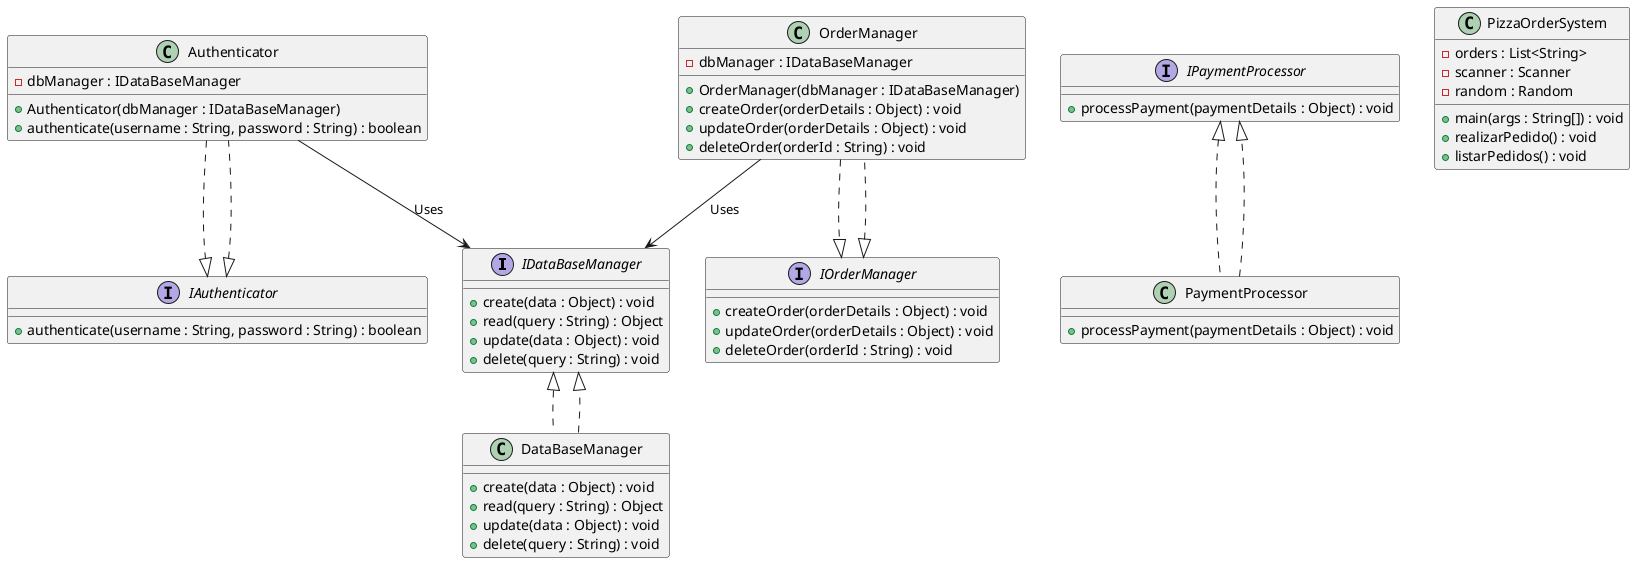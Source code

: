 @startuml
interface IDataBaseManager {
    +create(data : Object) : void
    +read(query : String) : Object
    +update(data : Object) : void
    +delete(query : String) : void
}

interface IAuthenticator {
    +authenticate(username : String, password : String) : boolean
}

interface IOrderManager {
    +createOrder(orderDetails : Object) : void
    +updateOrder(orderDetails : Object) : void
    +deleteOrder(orderId : String) : void
}

interface IPaymentProcessor {
    +processPayment(paymentDetails : Object) : void
}

class DataBaseManager implements IDataBaseManager {
    +create(data : Object) : void
    +read(query : String) : Object
    +update(data : Object) : void
    +delete(query : String) : void
}

class Authenticator implements IAuthenticator {
    -dbManager : IDataBaseManager
    +Authenticator(dbManager : IDataBaseManager)
    +authenticate(username : String, password : String) : boolean
}

class OrderManager implements IOrderManager {
    -dbManager : IDataBaseManager
    +OrderManager(dbManager : IDataBaseManager)
    +createOrder(orderDetails : Object) : void
    +updateOrder(orderDetails : Object) : void
    +deleteOrder(orderId : String) : void
}

class PaymentProcessor implements IPaymentProcessor {
    +processPayment(paymentDetails : Object) : void
}

class PizzaOrderSystem {
    -orders : List<String>
    -scanner : Scanner
    -random : Random
    +main(args : String[]) : void
    +realizarPedido() : void
    +listarPedidos() : void
}

DataBaseManager ..|> IDataBaseManager
Authenticator ..|> IAuthenticator
OrderManager ..|> IOrderManager
PaymentProcessor ..|> IPaymentProcessor
Authenticator --> IDataBaseManager : "Uses"
OrderManager --> IDataBaseManager : "Uses"
@enduml
